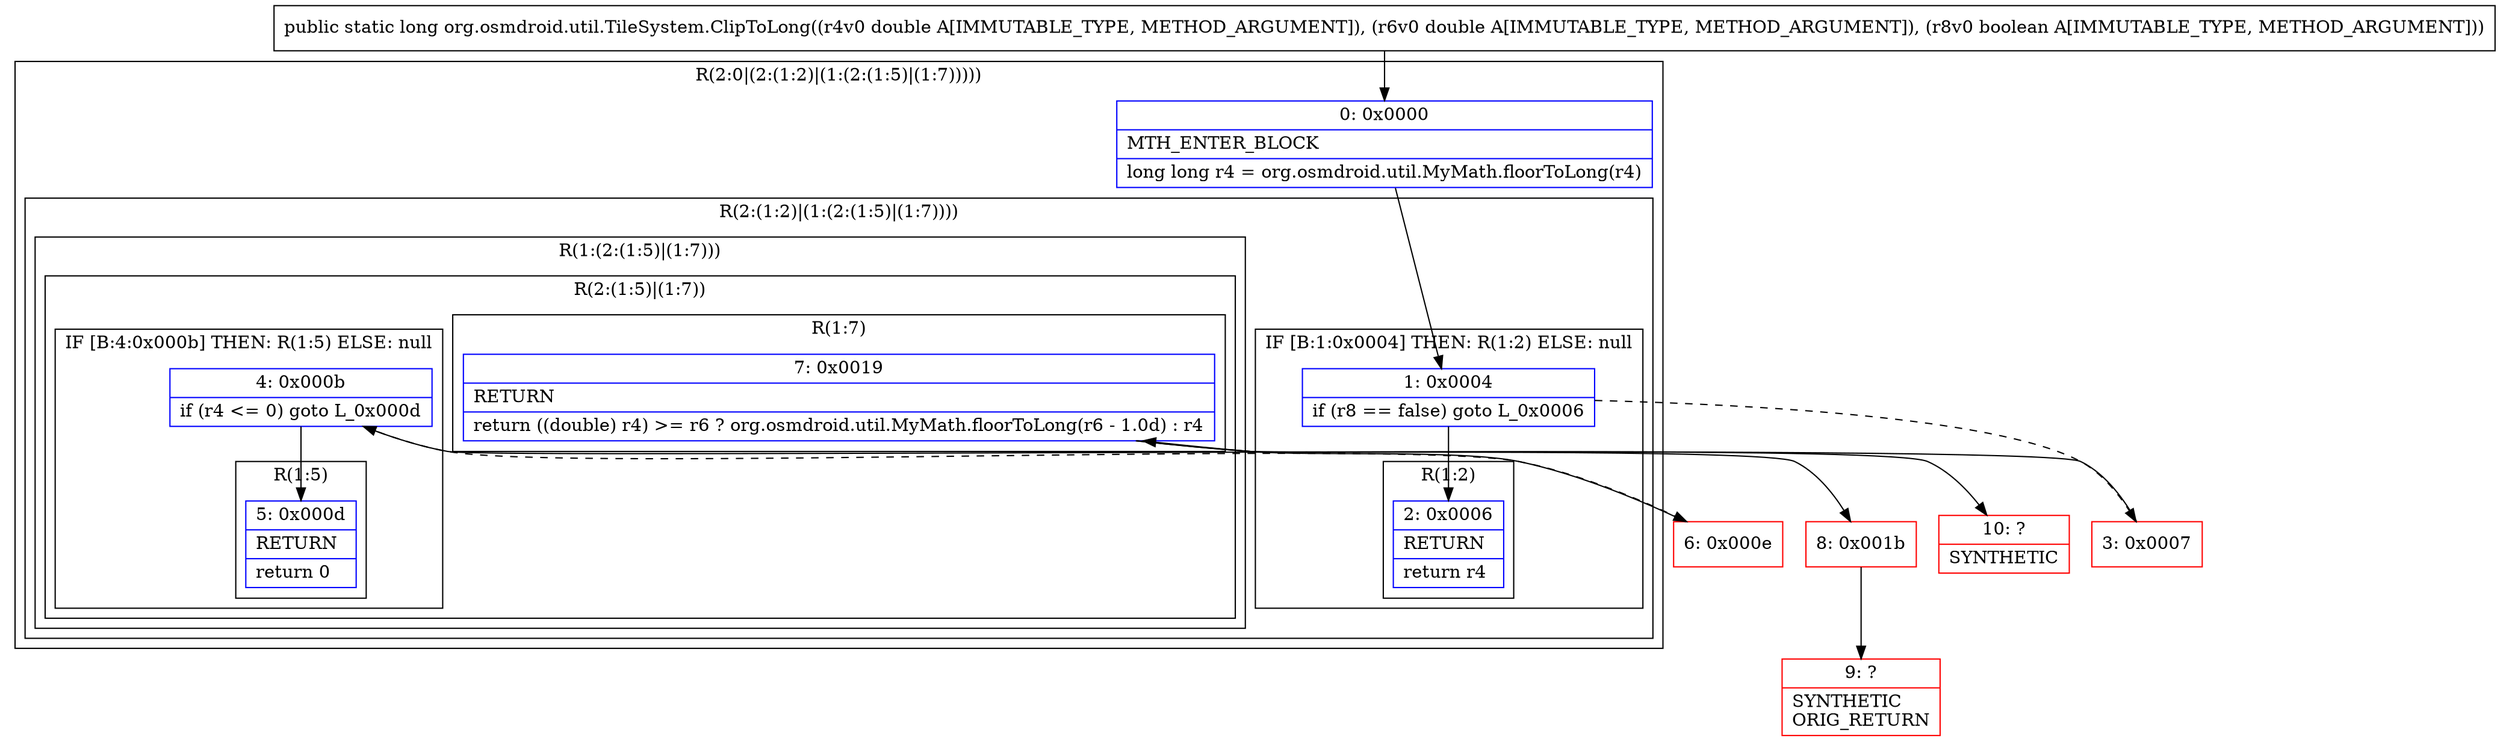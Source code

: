 digraph "CFG fororg.osmdroid.util.TileSystem.ClipToLong(DDZ)J" {
subgraph cluster_Region_5259849 {
label = "R(2:0|(2:(1:2)|(1:(2:(1:5)|(1:7)))))";
node [shape=record,color=blue];
Node_0 [shape=record,label="{0\:\ 0x0000|MTH_ENTER_BLOCK\l|long long r4 = org.osmdroid.util.MyMath.floorToLong(r4)\l}"];
subgraph cluster_Region_1553657272 {
label = "R(2:(1:2)|(1:(2:(1:5)|(1:7))))";
node [shape=record,color=blue];
subgraph cluster_IfRegion_914992282 {
label = "IF [B:1:0x0004] THEN: R(1:2) ELSE: null";
node [shape=record,color=blue];
Node_1 [shape=record,label="{1\:\ 0x0004|if (r8 == false) goto L_0x0006\l}"];
subgraph cluster_Region_1420424307 {
label = "R(1:2)";
node [shape=record,color=blue];
Node_2 [shape=record,label="{2\:\ 0x0006|RETURN\l|return r4\l}"];
}
}
subgraph cluster_Region_743947087 {
label = "R(1:(2:(1:5)|(1:7)))";
node [shape=record,color=blue];
subgraph cluster_Region_274287238 {
label = "R(2:(1:5)|(1:7))";
node [shape=record,color=blue];
subgraph cluster_IfRegion_1675172798 {
label = "IF [B:4:0x000b] THEN: R(1:5) ELSE: null";
node [shape=record,color=blue];
Node_4 [shape=record,label="{4\:\ 0x000b|if (r4 \<= 0) goto L_0x000d\l}"];
subgraph cluster_Region_455442968 {
label = "R(1:5)";
node [shape=record,color=blue];
Node_5 [shape=record,label="{5\:\ 0x000d|RETURN\l|return 0\l}"];
}
}
subgraph cluster_Region_493074567 {
label = "R(1:7)";
node [shape=record,color=blue];
Node_7 [shape=record,label="{7\:\ 0x0019|RETURN\l|return ((double) r4) \>= r6 ? org.osmdroid.util.MyMath.floorToLong(r6 \- 1.0d) : r4\l}"];
}
}
}
}
}
Node_3 [shape=record,color=red,label="{3\:\ 0x0007}"];
Node_6 [shape=record,color=red,label="{6\:\ 0x000e}"];
Node_8 [shape=record,color=red,label="{8\:\ 0x001b}"];
Node_9 [shape=record,color=red,label="{9\:\ ?|SYNTHETIC\lORIG_RETURN\l}"];
Node_10 [shape=record,color=red,label="{10\:\ ?|SYNTHETIC\l}"];
MethodNode[shape=record,label="{public static long org.osmdroid.util.TileSystem.ClipToLong((r4v0 double A[IMMUTABLE_TYPE, METHOD_ARGUMENT]), (r6v0 double A[IMMUTABLE_TYPE, METHOD_ARGUMENT]), (r8v0 boolean A[IMMUTABLE_TYPE, METHOD_ARGUMENT])) }"];
MethodNode -> Node_0;
Node_0 -> Node_1;
Node_1 -> Node_2;
Node_1 -> Node_3[style=dashed];
Node_4 -> Node_5;
Node_4 -> Node_6[style=dashed];
Node_7 -> Node_8;
Node_7 -> Node_10;
Node_3 -> Node_4;
Node_6 -> Node_7;
Node_8 -> Node_9;
}

